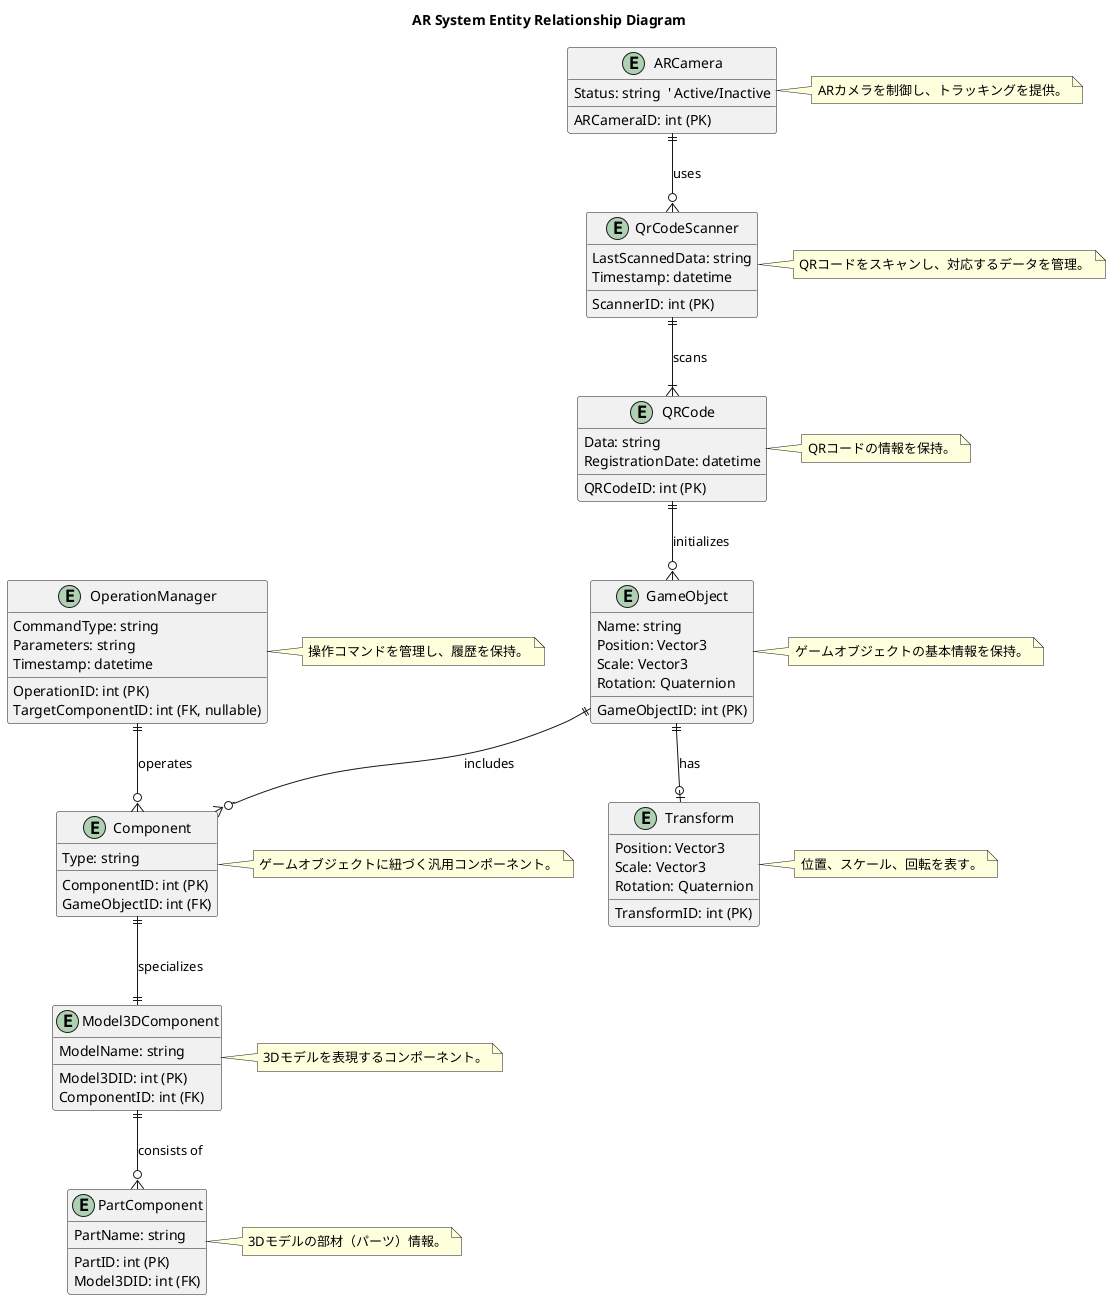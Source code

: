 @startuml AREntityRelationshipDiagram

title AR System Entity Relationship Diagram

' ---- テーブル定義 ----
entity GameObject {
    GameObjectID: int (PK)
    Name: string
    Position: Vector3
    Scale: Vector3
    Rotation: Quaternion
}

note right of GameObject
ゲームオブジェクトの基本情報を保持。
end note

entity Transform {
    TransformID: int (PK)
    Position: Vector3
    Scale: Vector3
    Rotation: Quaternion
}

note right of Transform
位置、スケール、回転を表す。
end note

entity Component {
    ComponentID: int (PK)
    GameObjectID: int (FK)
    Type: string
}

note right of Component
ゲームオブジェクトに紐づく汎用コンポーネント。
end note

entity Model3DComponent {
    Model3DID: int (PK)
    ComponentID: int (FK)
    ModelName: string
}

note right of Model3DComponent
3Dモデルを表現するコンポーネント。
end note

entity PartComponent {
    PartID: int (PK)
    Model3DID: int (FK)
    PartName: string
}

note right of PartComponent
3Dモデルの部材（パーツ）情報。
end note

entity OperationManager {
    OperationID: int (PK)
    CommandType: string
    TargetComponentID: int (FK, nullable)
    Parameters: string
    Timestamp: datetime
}

note right of OperationManager
操作コマンドを管理し、履歴を保持。
end note

entity QRCode {
    QRCodeID: int (PK)
    Data: string
    RegistrationDate: datetime
}

note right of QRCode
QRコードの情報を保持。
end note

entity ARCamera {
    ARCameraID: int (PK)
    Status: string  ' Active/Inactive
}

note right of ARCamera
ARカメラを制御し、トラッキングを提供。
end note

entity QrCodeScanner {
    ScannerID: int (PK)
    LastScannedData: string
    Timestamp: datetime
}

note right of QrCodeScanner
QRコードをスキャンし、対応するデータを管理。
end note

' ---- 関係性定義 ----
GameObject ||--o| Transform : has
GameObject ||--o{ Component : includes
Component ||--|| Model3DComponent : specializes
Model3DComponent ||--o{ PartComponent : consists of
QRCode ||--o{ GameObject : initializes
OperationManager ||--o{ Component : operates
ARCamera ||--o{ QrCodeScanner : uses
QrCodeScanner ||--|{ QRCode : scans

@enduml